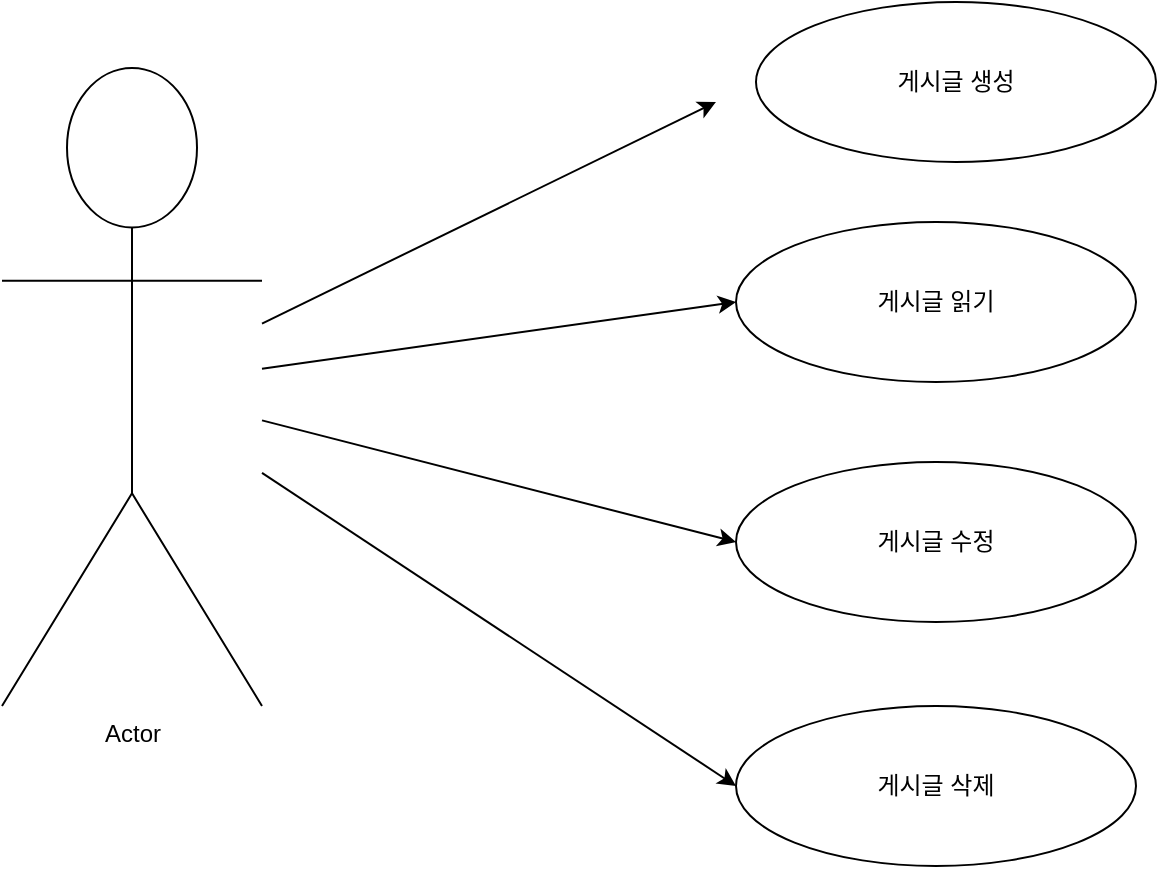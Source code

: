 <mxfile version="22.0.8" type="github">
  <diagram name="페이지-1" id="pTJpQZuSNK5bX65GtpPb">
    <mxGraphModel dx="954" dy="545" grid="1" gridSize="10" guides="1" tooltips="1" connect="1" arrows="1" fold="1" page="1" pageScale="1" pageWidth="827" pageHeight="1169" math="0" shadow="0">
      <root>
        <mxCell id="0" />
        <mxCell id="1" parent="0" />
        <mxCell id="VnQOhvCHOg2HLJ8q1UFD-1" value="Actor" style="shape=umlActor;verticalLabelPosition=bottom;verticalAlign=top;html=1;outlineConnect=0;" vertex="1" parent="1">
          <mxGeometry x="123" y="93" width="130" height="319" as="geometry" />
        </mxCell>
        <mxCell id="VnQOhvCHOg2HLJ8q1UFD-4" value="" style="endArrow=classic;html=1;rounded=0;" edge="1" parent="1" source="VnQOhvCHOg2HLJ8q1UFD-1">
          <mxGeometry width="50" height="50" relative="1" as="geometry">
            <mxPoint x="280" y="190" as="sourcePoint" />
            <mxPoint x="480" y="110" as="targetPoint" />
          </mxGeometry>
        </mxCell>
        <mxCell id="VnQOhvCHOg2HLJ8q1UFD-5" value="게시글 생성" style="ellipse;whiteSpace=wrap;html=1;" vertex="1" parent="1">
          <mxGeometry x="500" y="60" width="200" height="80" as="geometry" />
        </mxCell>
        <mxCell id="VnQOhvCHOg2HLJ8q1UFD-6" value="게시글 읽기" style="ellipse;whiteSpace=wrap;html=1;" vertex="1" parent="1">
          <mxGeometry x="490" y="170" width="200" height="80" as="geometry" />
        </mxCell>
        <mxCell id="VnQOhvCHOg2HLJ8q1UFD-7" value="게시글 수정" style="ellipse;whiteSpace=wrap;html=1;" vertex="1" parent="1">
          <mxGeometry x="490" y="290" width="200" height="80" as="geometry" />
        </mxCell>
        <mxCell id="VnQOhvCHOg2HLJ8q1UFD-8" value="게시글 삭제" style="ellipse;whiteSpace=wrap;html=1;" vertex="1" parent="1">
          <mxGeometry x="490" y="412" width="200" height="80" as="geometry" />
        </mxCell>
        <mxCell id="VnQOhvCHOg2HLJ8q1UFD-9" value="" style="endArrow=classic;html=1;rounded=0;entryX=0;entryY=0.5;entryDx=0;entryDy=0;" edge="1" parent="1" source="VnQOhvCHOg2HLJ8q1UFD-1" target="VnQOhvCHOg2HLJ8q1UFD-6">
          <mxGeometry width="50" height="50" relative="1" as="geometry">
            <mxPoint x="320" y="260" as="sourcePoint" />
            <mxPoint x="430" y="260" as="targetPoint" />
          </mxGeometry>
        </mxCell>
        <mxCell id="VnQOhvCHOg2HLJ8q1UFD-10" value="" style="endArrow=classic;html=1;rounded=0;entryX=0;entryY=0.5;entryDx=0;entryDy=0;" edge="1" parent="1" source="VnQOhvCHOg2HLJ8q1UFD-1" target="VnQOhvCHOg2HLJ8q1UFD-7">
          <mxGeometry width="50" height="50" relative="1" as="geometry">
            <mxPoint x="240" y="331" as="sourcePoint" />
            <mxPoint x="467" y="220" as="targetPoint" />
          </mxGeometry>
        </mxCell>
        <mxCell id="VnQOhvCHOg2HLJ8q1UFD-11" value="" style="endArrow=classic;html=1;rounded=0;entryX=0;entryY=0.5;entryDx=0;entryDy=0;" edge="1" parent="1" source="VnQOhvCHOg2HLJ8q1UFD-1" target="VnQOhvCHOg2HLJ8q1UFD-8">
          <mxGeometry width="50" height="50" relative="1" as="geometry">
            <mxPoint x="240" y="320" as="sourcePoint" />
            <mxPoint x="477" y="381" as="targetPoint" />
          </mxGeometry>
        </mxCell>
      </root>
    </mxGraphModel>
  </diagram>
</mxfile>
